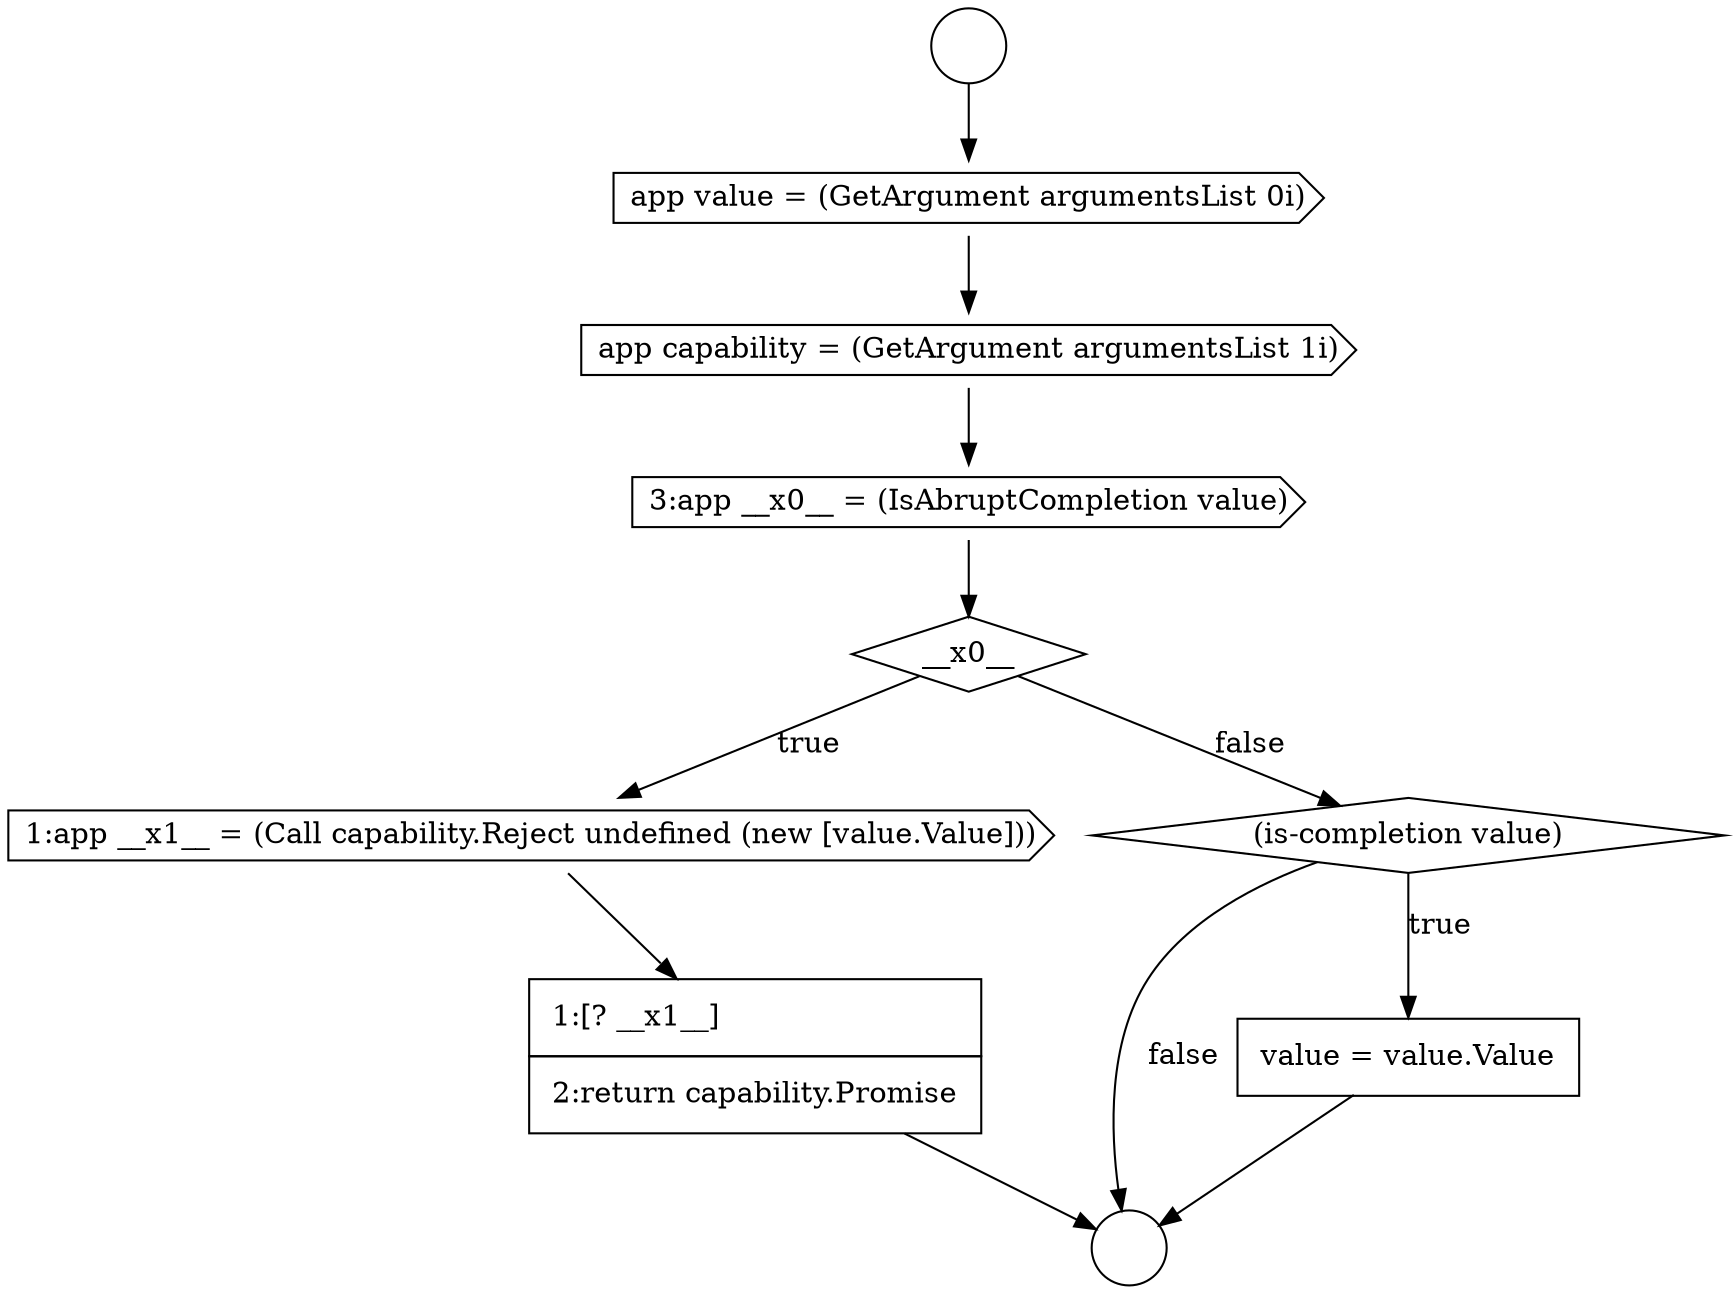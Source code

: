 digraph {
  node18482 [shape=cds, label=<<font color="black">app capability = (GetArgument argumentsList 1i)</font>> color="black" fillcolor="white" style=filled]
  node18486 [shape=none, margin=0, label=<<font color="black">
    <table border="0" cellborder="1" cellspacing="0" cellpadding="10">
      <tr><td align="left">1:[? __x1__]</td></tr>
      <tr><td align="left">2:return capability.Promise</td></tr>
    </table>
  </font>> color="black" fillcolor="white" style=filled]
  node18479 [shape=circle label=" " color="black" fillcolor="white" style=filled]
  node18481 [shape=cds, label=<<font color="black">app value = (GetArgument argumentsList 0i)</font>> color="black" fillcolor="white" style=filled]
  node18480 [shape=circle label=" " color="black" fillcolor="white" style=filled]
  node18485 [shape=cds, label=<<font color="black">1:app __x1__ = (Call capability.Reject undefined (new [value.Value]))</font>> color="black" fillcolor="white" style=filled]
  node18488 [shape=none, margin=0, label=<<font color="black">
    <table border="0" cellborder="1" cellspacing="0" cellpadding="10">
      <tr><td align="left">value = value.Value</td></tr>
    </table>
  </font>> color="black" fillcolor="white" style=filled]
  node18483 [shape=cds, label=<<font color="black">3:app __x0__ = (IsAbruptCompletion value)</font>> color="black" fillcolor="white" style=filled]
  node18484 [shape=diamond, label=<<font color="black">__x0__</font>> color="black" fillcolor="white" style=filled]
  node18487 [shape=diamond, label=<<font color="black">(is-completion value)</font>> color="black" fillcolor="white" style=filled]
  node18487 -> node18488 [label=<<font color="black">true</font>> color="black"]
  node18487 -> node18480 [label=<<font color="black">false</font>> color="black"]
  node18486 -> node18480 [ color="black"]
  node18484 -> node18485 [label=<<font color="black">true</font>> color="black"]
  node18484 -> node18487 [label=<<font color="black">false</font>> color="black"]
  node18485 -> node18486 [ color="black"]
  node18481 -> node18482 [ color="black"]
  node18483 -> node18484 [ color="black"]
  node18482 -> node18483 [ color="black"]
  node18479 -> node18481 [ color="black"]
  node18488 -> node18480 [ color="black"]
}
